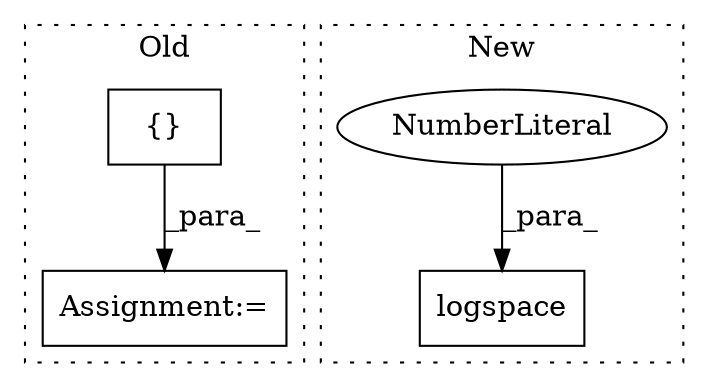 digraph G {
subgraph cluster0 {
1 [label="{}" a="4" s="998,1009" l="1,1" shape="box"];
4 [label="Assignment:=" a="7" s="985" l="1" shape="box"];
label = "Old";
style="dotted";
}
subgraph cluster1 {
2 [label="logspace" a="32" s="1067,1109" l="9,1" shape="box"];
3 [label="NumberLiteral" a="34" s="1108" l="1" shape="ellipse"];
label = "New";
style="dotted";
}
1 -> 4 [label="_para_"];
3 -> 2 [label="_para_"];
}